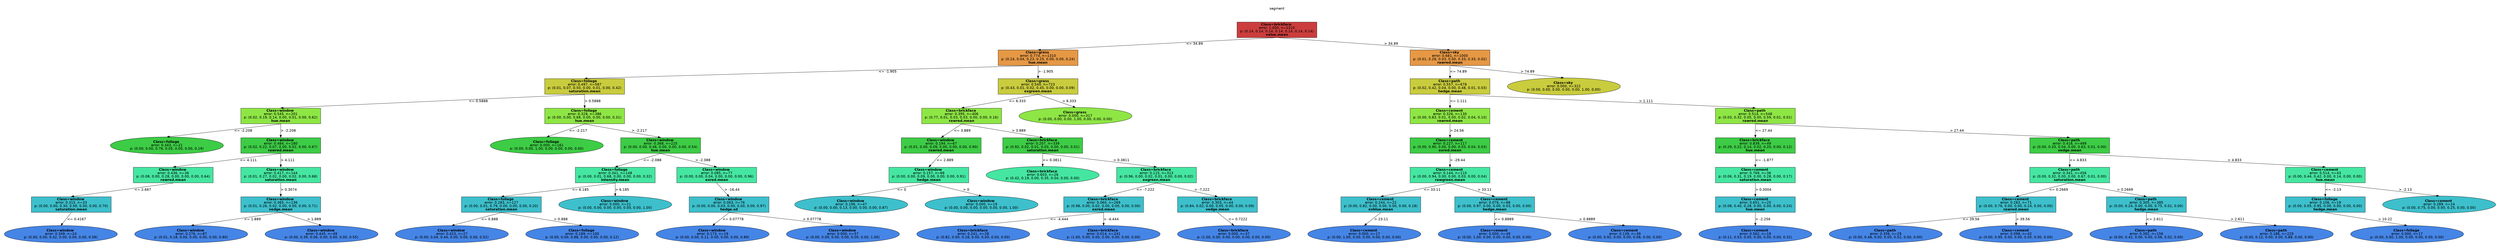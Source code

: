 digraph Tree {
splines=false;
graph [pad=".25", ranksep="0.5", nodesep="1"];
node [shape=rect, style="filled", color="black", fontname="helvetica",fillcolor="white"] ;
edge [fontname="helvetica"] ;
0 [label="segment", shape=plaintext];
0:s -> 1:n [style=invis];   
1 [label=<<b> Class=brickface </b> <br/> error: 1.000, n=2310 <br/> p: (0.14, 0.14, 0.14, 0.14, 0.14, 0.14, 0.14) <br/><b>value.mean</b>>, fillcolor="0.000 0.7 0.800", shape="rect"];
2 [label=<<b> Class=grass </b> <br/> error: 0.774, n=1310 <br/> p: (0.24, 0.04, 0.23, 0.25, 0.00, 0.00, 0.24) <br/><b>hue.mean</b>>, fillcolor="0.086 0.7 0.900", shape="rect"];
1:s -> 2:n [label="<= 34.89"] ;
3 [label=<<b> Class=foliage </b> <br/> error: 0.497, n=587 <br/> p: (0.01, 0.07, 0.50, 0.00, 0.01, 0.00, 0.42) <br/><b>saturation.mean</b>>, fillcolor="0.171 0.7 0.800", shape="rect"];
2:s -> 3:n [label="<= -1.905"] ;
4 [label=<<b> Class=window </b> <br/> error: 0.545, n=201 <br/> p: (0.02, 0.19, 0.14, 0.00, 0.01, 0.00, 0.62) <br/><b>hue.mean</b>>, fillcolor="0.257 0.7 0.900", shape="rect"];
3:s -> 4:n [label="<= 0.5888"] ;
5 [label=<<b> Class=foliage </b> <br/> error: 0.343, n=21 <br/> p: (0.00, 0.00, 0.76, 0.05, 0.00, 0.00, 0.19) >, fillcolor="0.343 0.7 0.800", shape="oval"];
4:s -> 5:n [label="<= -2.208"] ;
6 [label=<<b> Class=window </b> <br/> error: 0.484, n=180 <br/> p: (0.02, 0.22, 0.07, 0.00, 0.02, 0.00, 0.67) <br/><b>rawred.mean</b>>, fillcolor="0.343 0.7 0.800", shape="rect"];
4:s -> 6:n [label="> -2.208"] ;
7 [label=<<b> Class=window </b> <br/> error: 0.436, n=36 <br/> p: (0.08, 0.00, 0.28, 0.00, 0.00, 0.00, 0.64) <br/><b>rawred.mean</b>>, fillcolor="0.429 0.7 0.900", shape="rect"];
6:s -> 7:n [label="<= 4.111"] ;
8 [label=<<b> Class=window </b> <br/> error: 0.315, n=33 <br/> p: (0.00, 0.00, 0.30, 0.00, 0.00, 0.00, 0.70) <br/><b>saturation.mean</b>>, fillcolor="0.514 0.7 0.800", shape="rect"];
7:s -> 8:n [label="<= 2.667"] ;
9 [label=<<b> Class=window </b> <br/> error: 0.349, n=24 <br/> p: (0.00, 0.00, 0.42, 0.00, 0.00, 0.00, 0.58) >, fillcolor="0.600 0.7 0.900", shape="oval"];
8:s -> 9:n [label="<= 0.4167"] ;
10 [label=<<b> Class=window </b> <br/> error: 0.417, n=144 <br/> p: (0.01, 0.27, 0.02, 0.00, 0.02, 0.00, 0.68) <br/><b>saturation.mean</b>>, fillcolor="0.429 0.7 0.900", shape="rect"];
6:s -> 10:n [label="> 4.111"] ;
11 [label=<<b> Class=window </b> <br/> error: 0.365, n=136 <br/> p: (0.01, 0.26, 0.02, 0.00, 0.00, 0.00, 0.71) <br/><b>vedge.mean</b>>, fillcolor="0.514 0.7 0.800", shape="rect"];
10:s -> 11:n [label="> 0.3074"] ;
12 [label=<<b> Class=window </b> <br/> error: 0.276, n=87 <br/> p: (0.01, 0.18, 0.00, 0.00, 0.00, 0.00, 0.80) >, fillcolor="0.600 0.7 0.900", shape="oval"];
11:s -> 12:n [label="<= 1.889"] ;
13 [label=<<b> Class=window </b> <br/> error: 0.445, n=49 <br/> p: (0.00, 0.39, 0.06, 0.00, 0.00, 0.00, 0.55) >, fillcolor="0.600 0.7 0.900", shape="oval"];
11:s -> 13:n [label="> 1.889"] ;
14 [label=<<b> Class=foliage </b> <br/> error: 0.328, n=386 <br/> p: (0.00, 0.00, 0.68, 0.00, 0.00, 0.00, 0.31) <br/><b>hue.mean</b>>, fillcolor="0.257 0.7 0.900", shape="rect"];
3:s -> 14:n [label="> 0.5888"] ;
15 [label=<<b> Class=foliage </b> <br/> error: 0.000, n=161 <br/> p: (0.00, 0.00, 1.00, 0.00, 0.00, 0.00, 0.00) >, fillcolor="0.343 0.7 0.800", shape="oval"];
14:s -> 15:n [label="<= -2.217"] ;
16 [label=<<b> Class=window </b> <br/> error: 0.368, n=225 <br/> p: (0.00, 0.00, 0.46, 0.00, 0.00, 0.00, 0.54) <br/><b>hue.mean</b>>, fillcolor="0.343 0.7 0.800", shape="rect"];
14:s -> 16:n [label="> -2.217"] ;
17 [label=<<b> Class=foliage </b> <br/> error: 0.341, n=148 <br/> p: (0.00, 0.01, 0.68, 0.00, 0.00, 0.00, 0.32) <br/><b>intensity.mean</b>>, fillcolor="0.429 0.7 0.900", shape="rect"];
16:s -> 17:n [label="<= -2.088"] ;
18 [label=<<b> Class=foliage </b> <br/> error: 0.283, n=127 <br/> p: (0.00, 0.01, 0.79, 0.00, 0.00, 0.00, 0.20) <br/><b>saturation.mean</b>>, fillcolor="0.514 0.7 0.800", shape="rect"];
17:s -> 18:n [label="<= 6.185"] ;
19 [label=<<b> Class=window </b> <br/> error: 0.423, n=27 <br/> p: (0.00, 0.04, 0.44, 0.00, 0.00, 0.00, 0.52) >, fillcolor="0.600 0.7 0.900", shape="oval"];
18:s -> 19:n [label="<= 0.888"] ;
20 [label=<<b> Class=foliage </b> <br/> error: 0.189, n=100 <br/> p: (0.00, 0.00, 0.88, 0.00, 0.00, 0.00, 0.12) >, fillcolor="0.600 0.7 0.900", shape="oval"];
18:s -> 20:n [label="> 0.888"] ;
21 [label=<<b> Class=window </b> <br/> error: 0.000, n=21 <br/> p: (0.00, 0.00, 0.00, 0.00, 0.00, 0.00, 1.00) >, fillcolor="0.514 0.7 0.800", shape="oval"];
17:s -> 21:n [label="> 6.185"] ;
22 [label=<<b> Class=window </b> <br/> error: 0.085, n=77 <br/> p: (0.00, 0.00, 0.04, 0.00, 0.00, 0.00, 0.96) <br/><b>exred.mean</b>>, fillcolor="0.429 0.7 0.900", shape="rect"];
16:s -> 22:n [label="> -2.088"] ;
23 [label=<<b> Class=window </b> <br/> error: 0.063, n=76 <br/> p: (0.00, 0.00, 0.03, 0.00, 0.00, 0.00, 0.97) <br/><b>hedge.sd</b>>, fillcolor="0.514 0.7 0.800", shape="rect"];
22:s -> 23:n [label="> -16.44"] ;
24 [label=<<b> Class=window </b> <br/> error: 0.173, n=19 <br/> p: (0.00, 0.00, 0.11, 0.00, 0.00, 0.00, 0.89) >, fillcolor="0.600 0.7 0.900", shape="oval"];
23:s -> 24:n [label="<= 0.07778"] ;
25 [label=<<b> Class=window </b> <br/> error: 0.000, n=57 <br/> p: (0.00, 0.00, 0.00, 0.00, 0.00, 0.00, 1.00) >, fillcolor="0.600 0.7 0.900", shape="oval"];
23:s -> 25:n [label="> 0.07778"] ;
26 [label=<<b> Class=grass </b> <br/> error: 0.540, n=723 <br/> p: (0.43, 0.01, 0.02, 0.45, 0.00, 0.00, 0.09) <br/><b>exgreen.mean</b>>, fillcolor="0.171 0.7 0.800", shape="rect"];
2:s -> 26:n [label="> -1.905"] ;
27 [label=<<b> Class=brickface </b> <br/> error: 0.395, n=406 <br/> p: (0.77, 0.01, 0.03, 0.03, 0.00, 0.00, 0.16) <br/><b>rawred.mean</b>>, fillcolor="0.257 0.7 0.900", shape="rect"];
26:s -> 27:n [label="<= 6.333"] ;
28 [label=<<b> Class=window </b> <br/> error: 0.194, n=67 <br/> p: (0.01, 0.00, 0.09, 0.00, 0.00, 0.00, 0.90) <br/><b>rawred.mean</b>>, fillcolor="0.343 0.7 0.800", shape="rect"];
27:s -> 28:n [label="<= 3.889"] ;
29 [label=<<b> Class=window </b> <br/> error: 0.157, n=66 <br/> p: (0.00, 0.00, 0.09, 0.00, 0.00, 0.00, 0.91) <br/><b>hedge.mean</b>>, fillcolor="0.429 0.7 0.900", shape="rect"];
28:s -> 29:n [label="<= 2.889"] ;
30 [label=<<b> Class=window </b> <br/> error: 0.196, n=47 <br/> p: (0.00, 0.00, 0.13, 0.00, 0.00, 0.00, 0.87) >, fillcolor="0.514 0.7 0.800", shape="oval"];
29:s -> 30:n [label="<= 0"] ;
31 [label=<<b> Class=window </b> <br/> error: 0.000, n=19 <br/> p: (0.00, 0.00, 0.00, 0.00, 0.00, 0.00, 1.00) >, fillcolor="0.514 0.7 0.800", shape="oval"];
29:s -> 31:n [label="> 0"] ;
32 [label=<<b> Class=brickface </b> <br/> error: 0.207, n=339 <br/> p: (0.92, 0.02, 0.01, 0.03, 0.00, 0.00, 0.01) <br/><b>saturation.mean</b>>, fillcolor="0.343 0.7 0.800", shape="rect"];
27:s -> 32:n [label="> 3.889"] ;
33 [label=<<b> Class=brickface </b> <br/> error: 0.603, n=26 <br/> p: (0.42, 0.19, 0.00, 0.35, 0.04, 0.00, 0.00) >, fillcolor="0.429 0.7 0.900", shape="oval"];
32:s -> 33:n [label="<= 0.3811"] ;
34 [label=<<b> Class=brickface </b> <br/> error: 0.115, n=313 <br/> p: (0.96, 0.00, 0.02, 0.01, 0.00, 0.00, 0.02) <br/><b>exgreen.mean</b>>, fillcolor="0.429 0.7 0.900", shape="rect"];
32:s -> 34:n [label="> 0.3811"] ;
35 [label=<<b> Class=brickface </b> <br/> error: 0.060, n=269 <br/> p: (0.98, 0.00, 0.02, 0.00, 0.00, 0.00, 0.00) <br/><b>exred.mean</b>>, fillcolor="0.514 0.7 0.800", shape="rect"];
34:s -> 35:n [label="<= -7.222"] ;
36 [label=<<b> Class=brickface </b> <br/> error: 0.241, n=28 <br/> p: (0.82, 0.00, 0.18, 0.00, 0.00, 0.00, 0.00) >, fillcolor="0.600 0.7 0.900", shape="oval"];
35:s -> 36:n [label="<= -4.444"] ;
37 [label=<<b> Class=brickface </b> <br/> error: 0.014, n=241 <br/> p: (1.00, 0.00, 0.00, 0.00, 0.00, 0.00, 0.00) >, fillcolor="0.600 0.7 0.900", shape="oval"];
35:s -> 37:n [label="> -4.444"] ;
38 [label=<<b> Class=brickface </b> <br/> error: 0.303, n=44 <br/> p: (0.84, 0.02, 0.00, 0.05, 0.00, 0.00, 0.09) <br/><b>vedge.mean</b>>, fillcolor="0.514 0.7 0.800", shape="rect"];
34:s -> 38:n [label="> -7.222"] ;
39 [label=<<b> Class=brickface </b> <br/> error: 0.000, n=37 <br/> p: (1.00, 0.00, 0.00, 0.00, 0.00, 0.00, 0.00) >, fillcolor="0.600 0.7 0.900", shape="oval"];
38:s -> 39:n [label="<= 0.7222"] ;
40 [label=<<b> Class=grass </b> <br/> error: 0.000, n=317 <br/> p: (0.00, 0.00, 0.00, 1.00, 0.00, 0.00, 0.00) >, fillcolor="0.257 0.7 0.900", shape="oval"];
26:s -> 40:n [label="> 6.333"] ;
41 [label=<<b> Class=sky </b> <br/> error: 0.681, n=1000 <br/> p: (0.01, 0.28, 0.03, 0.00, 0.33, 0.33, 0.02) <br/><b>rawred.mean</b>>, fillcolor="0.086 0.7 0.900", shape="rect"];
1:s -> 41:n [label="> 34.89"] ;
42 [label=<<b> Class=path </b> <br/> error: 0.557, n=678 <br/> p: (0.02, 0.42, 0.04, 0.00, 0.48, 0.01, 0.03) <br/><b>hedge.mean</b>>, fillcolor="0.171 0.7 0.800", shape="rect"];
41:s -> 42:n [label="<= 74.89"] ;
43 [label=<<b> Class=cement </b> <br/> error: 0.326, n=130 <br/> p: (0.00, 0.83, 0.01, 0.00, 0.02, 0.04, 0.10) <br/><b>rawred.mean</b>>, fillcolor="0.257 0.7 0.900", shape="rect"];
42:s -> 43:n [label="<= 1.111"] ;
44 [label=<<b> Class=cement </b> <br/> error: 0.227, n=117 <br/> p: (0.00, 0.90, 0.00, 0.00, 0.03, 0.04, 0.03) <br/><b>exred.mean</b>>, fillcolor="0.343 0.7 0.800", shape="rect"];
43:s -> 44:n [label="> 24.56"] ;
45 [label=<<b> Class=cement </b> <br/> error: 0.144, n=110 <br/> p: (0.00, 0.94, 0.00, 0.00, 0.03, 0.00, 0.04) <br/><b>rawgreen.mean</b>>, fillcolor="0.429 0.7 0.900", shape="rect"];
44:s -> 45:n [label="> -29.44"] ;
46 [label=<<b> Class=cement </b> <br/> error: 0.244, n=22 <br/> p: (0.00, 0.82, 0.00, 0.00, 0.00, 0.00, 0.18) <br/><b>exblue.mean</b>>, fillcolor="0.514 0.7 0.800", shape="rect"];
45:s -> 46:n [label="<= 33.11"] ;
47 [label=<<b> Class=cement </b> <br/> error: 0.000, n=17 <br/> p: (0.00, 1.00, 0.00, 0.00, 0.00, 0.00, 0.00) >, fillcolor="0.600 0.7 0.900", shape="oval"];
46:s -> 47:n [label="> 23.11"] ;
48 [label=<<b> Class=cement </b> <br/> error: 0.076, n=88 <br/> p: (0.00, 0.97, 0.00, 0.00, 0.03, 0.00, 0.00) <br/><b>hedge.mean</b>>, fillcolor="0.514 0.7 0.800", shape="rect"];
45:s -> 48:n [label="> 33.11"] ;
49 [label=<<b> Class=cement </b> <br/> error: 0.000, n=49 <br/> p: (0.00, 1.00, 0.00, 0.00, 0.00, 0.00, 0.00) >, fillcolor="0.600 0.7 0.900", shape="oval"];
48:s -> 49:n [label="<= 0.8889"] ;
50 [label=<<b> Class=cement </b> <br/> error: 0.139, n=39 <br/> p: (0.00, 0.92, 0.00, 0.00, 0.08, 0.00, 0.00) >, fillcolor="0.600 0.7 0.900", shape="oval"];
48:s -> 50:n [label="> 0.8889"] ;
51 [label=<<b> Class=path </b> <br/> error: 0.514, n=548 <br/> p: (0.03, 0.32, 0.05, 0.00, 0.59, 0.01, 0.01) <br/><b>rawred.mean</b>>, fillcolor="0.257 0.7 0.900", shape="rect"];
42:s -> 51:n [label="> 1.111"] ;
52 [label=<<b> Class=brickface </b> <br/> error: 0.839, n=49 <br/> p: (0.29, 0.22, 0.14, 0.02, 0.20, 0.00, 0.12) <br/><b>hue.mean</b>>, fillcolor="0.343 0.7 0.800", shape="rect"];
51:s -> 52:n [label="<= 27.44"] ;
53 [label=<<b> Class=cement </b> <br/> error: 0.769, n=36 <br/> p: (0.06, 0.31, 0.19, 0.00, 0.28, 0.00, 0.17) <br/><b>saturation.mean</b>>, fillcolor="0.429 0.7 0.900", shape="rect"];
52:s -> 53:n [label="<= -1.877"] ;
54 [label=<<b> Class=cement </b> <br/> error: 0.651, n=25 <br/> p: (0.08, 0.40, 0.28, 0.00, 0.00, 0.00, 0.24) <br/><b>hue.mean</b>>, fillcolor="0.514 0.7 0.800", shape="rect"];
53:s -> 54:n [label="> 0.3004"] ;
55 [label=<<b> Class=cement </b> <br/> error: 0.562, n=19 <br/> p: (0.11, 0.53, 0.05, 0.00, 0.00, 0.00, 0.32) >, fillcolor="0.600 0.7 0.900", shape="oval"];
54:s -> 55:n [label="> -2.256"] ;
56 [label=<<b> Class=path </b> <br/> error: 0.416, n=499 <br/> p: (0.00, 0.33, 0.04, 0.00, 0.63, 0.01, 0.00) <br/><b>vedge.mean</b>>, fillcolor="0.343 0.7 0.800", shape="rect"];
51:s -> 56:n [label="> 27.44"] ;
57 [label=<<b> Class=path </b> <br/> error: 0.341, n=456 <br/> p: (0.00, 0.32, 0.00, 0.00, 0.67, 0.01, 0.00) <br/><b>saturation.mean</b>>, fillcolor="0.429 0.7 0.900", shape="rect"];
56:s -> 57:n [label="<= 4.833"] ;
58 [label=<<b> Class=cement </b> <br/> error: 0.283, n=71 <br/> p: (0.00, 0.76, 0.00, 0.00, 0.24, 0.00, 0.00) <br/><b>rawred.mean</b>>, fillcolor="0.514 0.7 0.800", shape="rect"];
57:s -> 58:n [label="<= 0.2669"] ;
59 [label=<<b> Class=path </b> <br/> error: 0.356, n=29 <br/> p: (0.00, 0.48, 0.00, 0.00, 0.52, 0.00, 0.00) >, fillcolor="0.600 0.7 0.900", shape="oval"];
58:s -> 59:n [label="<= 39.56"] ;
60 [label=<<b> Class=cement </b> <br/> error: 0.098, n=42 <br/> p: (0.00, 0.95, 0.00, 0.00, 0.05, 0.00, 0.00) >, fillcolor="0.600 0.7 0.900", shape="oval"];
58:s -> 60:n [label="> 39.56"] ;
61 [label=<<b> Class=path </b> <br/> error: 0.305, n=385 <br/> p: (0.00, 0.24, 0.00, 0.00, 0.75, 0.01, 0.00) <br/><b>hedge.mean</b>>, fillcolor="0.514 0.7 0.800", shape="rect"];
57:s -> 61:n [label="> 0.2669"] ;
62 [label=<<b> Class=path </b> <br/> error: 0.392, n=156 <br/> p: (0.00, 0.42, 0.00, 0.00, 0.56, 0.02, 0.00) >, fillcolor="0.600 0.7 0.900", shape="oval"];
61:s -> 62:n [label="<= 2.611"] ;
63 [label=<<b> Class=path </b> <br/> error: 0.186, n=229 <br/> p: (0.00, 0.12, 0.00, 0.00, 0.88, 0.00, 0.00) >, fillcolor="0.600 0.7 0.900", shape="oval"];
61:s -> 63:n [label="> 2.611"] ;
64 [label=<<b> Class=cement </b> <br/> error: 0.514, n=43 <br/> p: (0.00, 0.44, 0.42, 0.00, 0.14, 0.00, 0.00) <br/><b>hue.mean</b>>, fillcolor="0.429 0.7 0.900", shape="rect"];
56:s -> 64:n [label="> 4.833"] ;
65 [label=<<b> Class=foliage </b> <br/> error: 0.106, n=19 <br/> p: (0.00, 0.05, 0.95, 0.00, 0.00, 0.00, 0.00) <br/><b>hedge.mean</b>>, fillcolor="0.514 0.7 0.800", shape="rect"];
64:s -> 65:n [label="<= -2.13"] ;
66 [label=<<b> Class=foliage </b> <br/> error: 0.000, n=17 <br/> p: (0.00, 0.00, 1.00, 0.00, 0.00, 0.00, 0.00) >, fillcolor="0.600 0.7 0.900", shape="oval"];
65:s -> 66:n [label="> 10.22"] ;
67 [label=<<b> Class=cement </b> <br/> error: 0.289, n=24 <br/> p: (0.00, 0.75, 0.00, 0.00, 0.25, 0.00, 0.00) >, fillcolor="0.514 0.7 0.800", shape="oval"];
64:s -> 67:n [label="> -2.13"] ;
68 [label=<<b> Class=sky </b> <br/> error: 0.000, n=322 <br/> p: (0.00, 0.00, 0.00, 0.00, 0.00, 1.00, 0.00) >, fillcolor="0.171 0.7 0.800", shape="oval"];
41:s -> 68:n [label="> 74.89"] ;

}